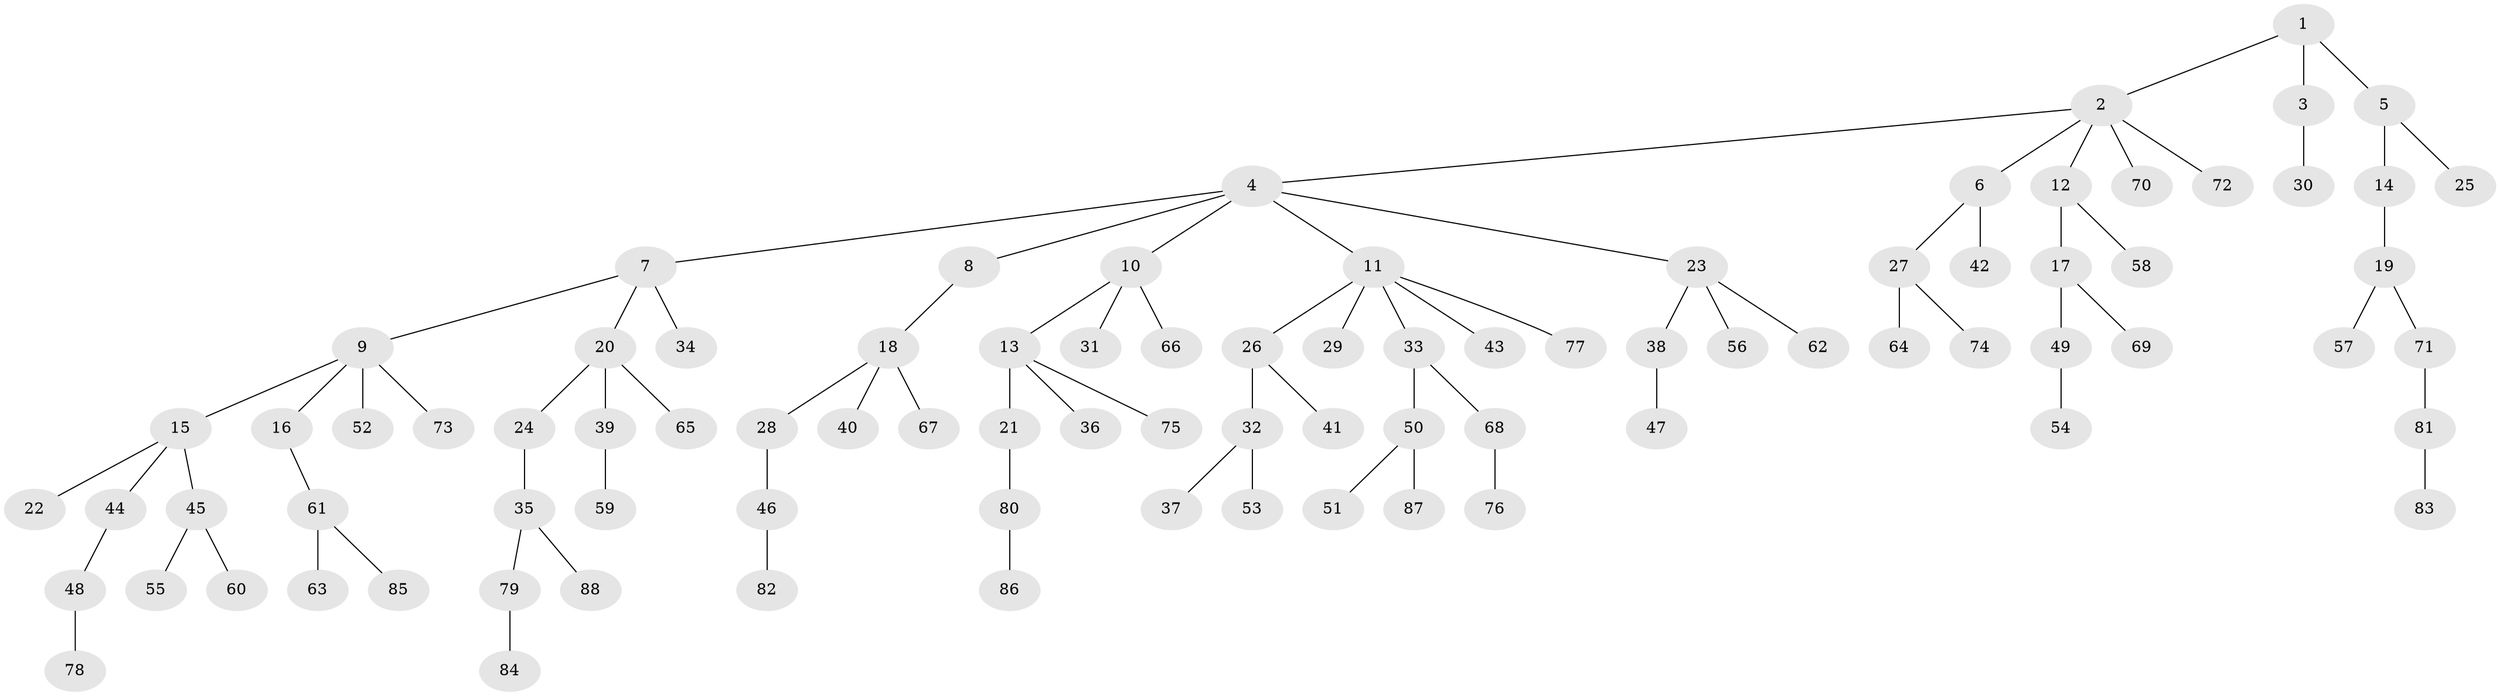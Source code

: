 // coarse degree distribution, {4: 0.03389830508474576, 5: 0.03389830508474576, 1: 0.559322033898305, 6: 0.03389830508474576, 2: 0.1864406779661017, 3: 0.13559322033898305, 7: 0.01694915254237288}
// Generated by graph-tools (version 1.1) at 2025/42/03/06/25 10:42:04]
// undirected, 88 vertices, 87 edges
graph export_dot {
graph [start="1"]
  node [color=gray90,style=filled];
  1;
  2;
  3;
  4;
  5;
  6;
  7;
  8;
  9;
  10;
  11;
  12;
  13;
  14;
  15;
  16;
  17;
  18;
  19;
  20;
  21;
  22;
  23;
  24;
  25;
  26;
  27;
  28;
  29;
  30;
  31;
  32;
  33;
  34;
  35;
  36;
  37;
  38;
  39;
  40;
  41;
  42;
  43;
  44;
  45;
  46;
  47;
  48;
  49;
  50;
  51;
  52;
  53;
  54;
  55;
  56;
  57;
  58;
  59;
  60;
  61;
  62;
  63;
  64;
  65;
  66;
  67;
  68;
  69;
  70;
  71;
  72;
  73;
  74;
  75;
  76;
  77;
  78;
  79;
  80;
  81;
  82;
  83;
  84;
  85;
  86;
  87;
  88;
  1 -- 2;
  1 -- 3;
  1 -- 5;
  2 -- 4;
  2 -- 6;
  2 -- 12;
  2 -- 70;
  2 -- 72;
  3 -- 30;
  4 -- 7;
  4 -- 8;
  4 -- 10;
  4 -- 11;
  4 -- 23;
  5 -- 14;
  5 -- 25;
  6 -- 27;
  6 -- 42;
  7 -- 9;
  7 -- 20;
  7 -- 34;
  8 -- 18;
  9 -- 15;
  9 -- 16;
  9 -- 52;
  9 -- 73;
  10 -- 13;
  10 -- 31;
  10 -- 66;
  11 -- 26;
  11 -- 29;
  11 -- 33;
  11 -- 43;
  11 -- 77;
  12 -- 17;
  12 -- 58;
  13 -- 21;
  13 -- 36;
  13 -- 75;
  14 -- 19;
  15 -- 22;
  15 -- 44;
  15 -- 45;
  16 -- 61;
  17 -- 49;
  17 -- 69;
  18 -- 28;
  18 -- 40;
  18 -- 67;
  19 -- 57;
  19 -- 71;
  20 -- 24;
  20 -- 39;
  20 -- 65;
  21 -- 80;
  23 -- 38;
  23 -- 56;
  23 -- 62;
  24 -- 35;
  26 -- 32;
  26 -- 41;
  27 -- 64;
  27 -- 74;
  28 -- 46;
  32 -- 37;
  32 -- 53;
  33 -- 50;
  33 -- 68;
  35 -- 79;
  35 -- 88;
  38 -- 47;
  39 -- 59;
  44 -- 48;
  45 -- 55;
  45 -- 60;
  46 -- 82;
  48 -- 78;
  49 -- 54;
  50 -- 51;
  50 -- 87;
  61 -- 63;
  61 -- 85;
  68 -- 76;
  71 -- 81;
  79 -- 84;
  80 -- 86;
  81 -- 83;
}
